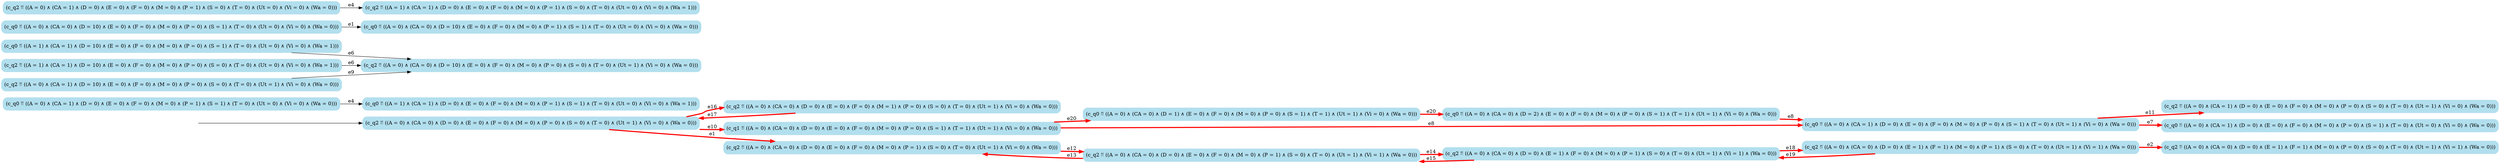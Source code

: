 digraph G {

	rankdir = LR;

	start_c_q2_26[style=invisible];

	node[shape=box, style="rounded, filled", color=lightblue2];

	c_q2_9[label="(c_q2 ≝ ((A = 0) ∧ (CA = 0) ∧ (D = 0) ∧ (E = 0) ∧ (F = 0) ∧ (M = 0) ∧ (P = 1) ∧ (S = 0) ∧ (T = 0) ∧ (Ut = 1) ∧ (Vi = 1) ∧ (Wa = 0)))"];
	c_q2_19[label="(c_q2 ≝ ((A = 0) ∧ (CA = 0) ∧ (D = 0) ∧ (E = 1) ∧ (F = 1) ∧ (M = 0) ∧ (P = 0) ∧ (S = 0) ∧ (T = 0) ∧ (Ut = 1) ∧ (Vi = 1) ∧ (Wa = 0)))"];
	c_q0_37[label="(c_q0 ≝ ((A = 1) ∧ (CA = 1) ∧ (D = 0) ∧ (E = 0) ∧ (F = 0) ∧ (M = 0) ∧ (P = 1) ∧ (S = 1) ∧ (T = 0) ∧ (Ut = 0) ∧ (Vi = 0) ∧ (Wa = 1)))"];
	c_q1_30[label="(c_q1 ≝ ((A = 0) ∧ (CA = 0) ∧ (D = 0) ∧ (E = 0) ∧ (F = 0) ∧ (M = 0) ∧ (P = 0) ∧ (S = 1) ∧ (T = 1) ∧ (Ut = 1) ∧ (Vi = 0) ∧ (Wa = 0)))"];
	c_q2_43[label="(c_q2 ≝ ((A = 0) ∧ (CA = 1) ∧ (D = 0) ∧ (E = 0) ∧ (F = 0) ∧ (M = 0) ∧ (P = 0) ∧ (S = 0) ∧ (T = 0) ∧ (Ut = 1) ∧ (Vi = 0) ∧ (Wa = 0)))"];
	c_q2_17[label="(c_q2 ≝ ((A = 0) ∧ (CA = 0) ∧ (D = 0) ∧ (E = 1) ∧ (F = 0) ∧ (M = 0) ∧ (P = 1) ∧ (S = 0) ∧ (T = 0) ∧ (Ut = 1) ∧ (Vi = 1) ∧ (Wa = 0)))"];
	c_q0_34[label="(c_q0 ≝ ((A = 0) ∧ (CA = 0) ∧ (D = 1) ∧ (E = 0) ∧ (F = 0) ∧ (M = 0) ∧ (P = 0) ∧ (S = 1) ∧ (T = 1) ∧ (Ut = 1) ∧ (Vi = 0) ∧ (Wa = 0)))"];
	c_q0_40[label="(c_q0 ≝ ((A = 0) ∧ (CA = 0) ∧ (D = 2) ∧ (E = 0) ∧ (F = 0) ∧ (M = 0) ∧ (P = 0) ∧ (S = 1) ∧ (T = 1) ∧ (Ut = 1) ∧ (Vi = 0) ∧ (Wa = 0)))"];
	c_q0_44[label="(c_q0 ≝ ((A = 1) ∧ (CA = 1) ∧ (D = 10) ∧ (E = 0) ∧ (F = 0) ∧ (M = 0) ∧ (P = 0) ∧ (S = 1) ∧ (T = 0) ∧ (Ut = 0) ∧ (Vi = 0) ∧ (Wa = 1)))"];
	c_q2_45[label="(c_q2 ≝ ((A = 0) ∧ (CA = 0) ∧ (D = 10) ∧ (E = 0) ∧ (F = 0) ∧ (M = 0) ∧ (P = 0) ∧ (S = 0) ∧ (T = 0) ∧ (Ut = 1) ∧ (Vi = 0) ∧ (Wa = 0)))"];
	c_q2_22[label="(c_q2 ≝ ((A = 1) ∧ (CA = 1) ∧ (D = 10) ∧ (E = 0) ∧ (F = 0) ∧ (M = 0) ∧ (P = 0) ∧ (S = 0) ∧ (T = 0) ∧ (Ut = 0) ∧ (Vi = 0) ∧ (Wa = 1)))"];
	c_q0_32[label="(c_q0 ≝ ((A = 0) ∧ (CA = 0) ∧ (D = 10) ∧ (E = 0) ∧ (F = 0) ∧ (M = 0) ∧ (P = 0) ∧ (S = 1) ∧ (T = 0) ∧ (Ut = 0) ∧ (Vi = 0) ∧ (Wa = 0)))"];
	c_q2_5[label="(c_q2 ≝ ((A = 0) ∧ (CA = 0) ∧ (D = 0) ∧ (E = 0) ∧ (F = 0) ∧ (M = 0) ∧ (P = 1) ∧ (S = 0) ∧ (T = 0) ∧ (Ut = 1) ∧ (Vi = 0) ∧ (Wa = 0)))"];
	c_q2_21[label="(c_q2 ≝ ((A = 1) ∧ (CA = 1) ∧ (D = 0) ∧ (E = 0) ∧ (F = 0) ∧ (M = 0) ∧ (P = 1) ∧ (S = 0) ∧ (T = 0) ∧ (Ut = 0) ∧ (Vi = 0) ∧ (Wa = 1)))"];
	c_q0_42[label="(c_q0 ≝ ((A = 0) ∧ (CA = 1) ∧ (D = 0) ∧ (E = 0) ∧ (F = 0) ∧ (M = 0) ∧ (P = 0) ∧ (S = 1) ∧ (T = 0) ∧ (Ut = 1) ∧ (Vi = 0) ∧ (Wa = 0)))"];
	c_q0_39[label="(c_q0 ≝ ((A = 0) ∧ (CA = 1) ∧ (D = 0) ∧ (E = 0) ∧ (F = 0) ∧ (M = 0) ∧ (P = 0) ∧ (S = 1) ∧ (T = 0) ∧ (Ut = 0) ∧ (Vi = 0) ∧ (Wa = 0)))"];
	c_q0_33[label="(c_q0 ≝ ((A = 0) ∧ (CA = 0) ∧ (D = 10) ∧ (E = 0) ∧ (F = 0) ∧ (M = 0) ∧ (P = 1) ∧ (S = 1) ∧ (T = 0) ∧ (Ut = 0) ∧ (Vi = 0) ∧ (Wa = 0)))"];
	c_q2_18[label="(c_q2 ≝ ((A = 0) ∧ (CA = 0) ∧ (D = 0) ∧ (E = 1) ∧ (F = 1) ∧ (M = 0) ∧ (P = 1) ∧ (S = 0) ∧ (T = 0) ∧ (Ut = 1) ∧ (Vi = 1) ∧ (Wa = 0)))"];
	c_q2_20[label="(c_q2 ≝ ((A = 0) ∧ (CA = 1) ∧ (D = 0) ∧ (E = 0) ∧ (F = 0) ∧ (M = 0) ∧ (P = 1) ∧ (S = 0) ∧ (T = 0) ∧ (Ut = 0) ∧ (Vi = 0) ∧ (Wa = 0)))"];
	c_q2_24[label="(c_q2 ≝ ((A = 0) ∧ (CA = 1) ∧ (D = 10) ∧ (E = 0) ∧ (F = 0) ∧ (M = 0) ∧ (P = 0) ∧ (S = 0) ∧ (T = 0) ∧ (Ut = 1) ∧ (Vi = 0) ∧ (Wa = 0)))"];
	c_q2_12[label="(c_q2 ≝ ((A = 0) ∧ (CA = 0) ∧ (D = 0) ∧ (E = 0) ∧ (F = 0) ∧ (M = 1) ∧ (P = 0) ∧ (S = 0) ∧ (T = 0) ∧ (Ut = 1) ∧ (Vi = 0) ∧ (Wa = 0)))"];
	c_q2_26[label="(c_q2 ≝ ((A = 0) ∧ (CA = 0) ∧ (D = 0) ∧ (E = 0) ∧ (F = 0) ∧ (M = 0) ∧ (P = 0) ∧ (S = 0) ∧ (T = 0) ∧ (Ut = 1) ∧ (Vi = 0) ∧ (Wa = 0)))"];
	c_q0_36[label="(c_q0 ≝ ((A = 0) ∧ (CA = 1) ∧ (D = 0) ∧ (E = 0) ∧ (F = 0) ∧ (M = 0) ∧ (P = 1) ∧ (S = 1) ∧ (T = 0) ∧ (Ut = 0) ∧ (Vi = 0) ∧ (Wa = 0)))"];

	start_c_q2_26 -> c_q2_26;
	c_q2_26 -> c_q2_5[label="e1", penwidth=3, color=red];
	c_q2_5 -> c_q2_9[label="e12", penwidth=3, color=red];
	c_q2_9 -> c_q2_5[label="e13", penwidth=3, color=red];
	c_q2_9 -> c_q2_17[label="e14", penwidth=3, color=red];
	c_q2_17 -> c_q2_9[label="e15", penwidth=3, color=red];
	c_q2_26 -> c_q2_12[label="e16", penwidth=3, color=red];
	c_q2_12 -> c_q2_26[label="e17", penwidth=3, color=red];
	c_q2_17 -> c_q2_18[label="e18", penwidth=3, color=red];
	c_q2_18 -> c_q2_17[label="e19", penwidth=3, color=red];
	c_q2_18 -> c_q2_19[label="e2", penwidth=3, color=red];
	c_q2_20 -> c_q2_21[label="e4"];
	c_q2_22 -> c_q2_45[label="e6"];
	c_q2_24 -> c_q2_45[label="e9"];
	c_q2_26 -> c_q1_30[label="e10", penwidth=3, color=red];
	c_q1_30 -> c_q0_34[label="e20", penwidth=3, color=red];
	c_q1_30 -> c_q0_42[label="e8", penwidth=3, color=red];
	c_q0_32 -> c_q0_33[label="e1"];
	c_q0_34 -> c_q0_40[label="e20", penwidth=3, color=red];
	c_q0_36 -> c_q0_37[label="e4"];
	c_q0_42 -> c_q0_39[label="e7", penwidth=3, color=red];
	c_q0_40 -> c_q0_42[label="e8", penwidth=3, color=red];
	c_q0_42 -> c_q2_43[label="e11", penwidth=3, color=red];
	c_q0_44 -> c_q2_45[label="e6"];

}